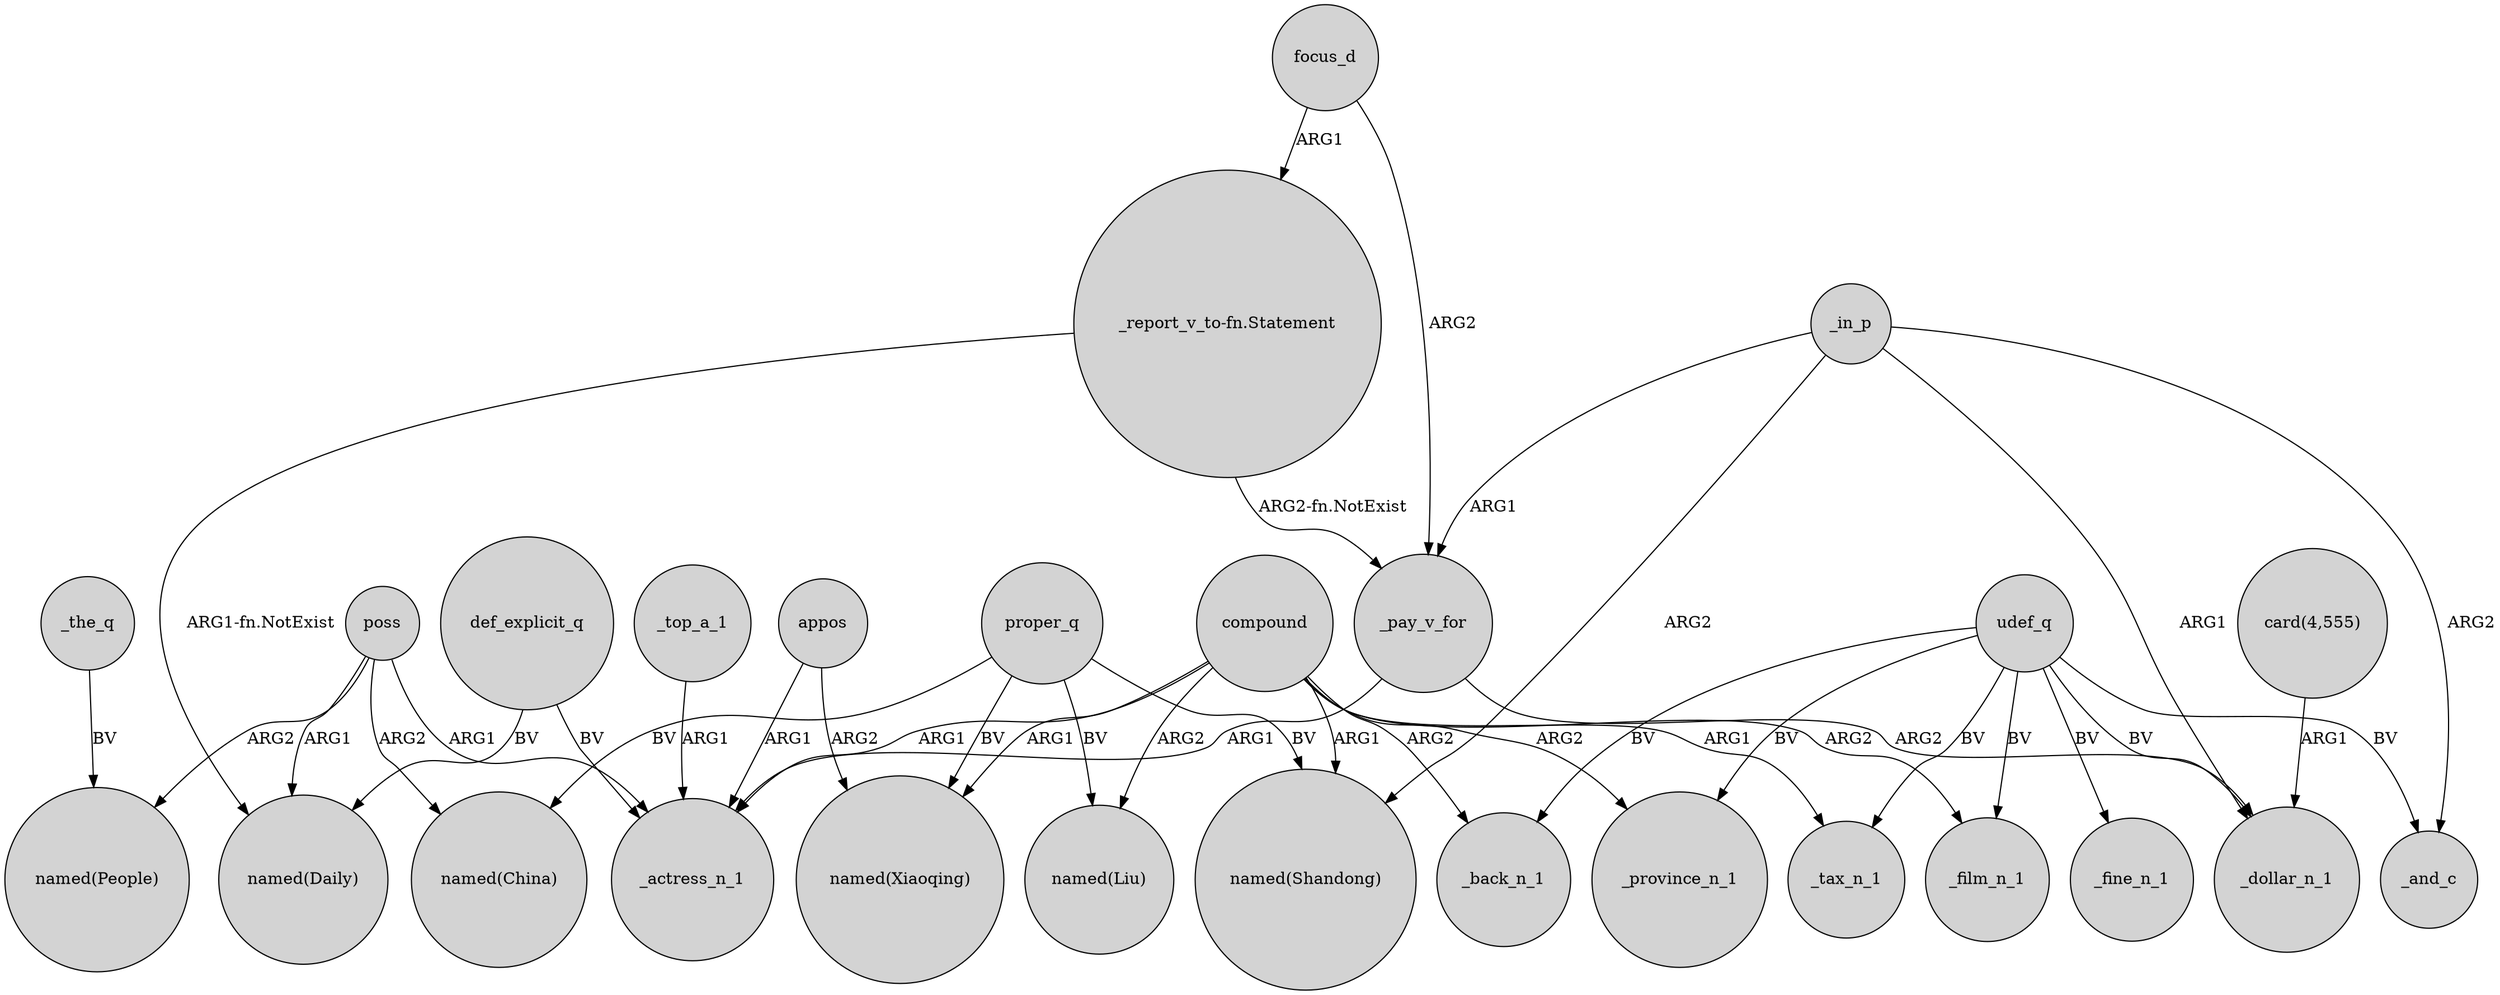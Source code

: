 digraph {
	node [shape=circle style=filled]
	proper_q -> "named(Shandong)" [label=BV]
	poss -> _actress_n_1 [label=ARG1]
	focus_d -> "_report_v_to-fn.Statement" [label=ARG1]
	poss -> "named(Daily)" [label=ARG1]
	udef_q -> _back_n_1 [label=BV]
	_in_p -> "named(Shandong)" [label=ARG2]
	compound -> "named(Shandong)" [label=ARG1]
	def_explicit_q -> _actress_n_1 [label=BV]
	"_report_v_to-fn.Statement" -> _pay_v_for [label="ARG2-fn.NotExist"]
	"_report_v_to-fn.Statement" -> "named(Daily)" [label="ARG1-fn.NotExist"]
	proper_q -> "named(Xiaoqing)" [label=BV]
	compound -> _actress_n_1 [label=ARG1]
	_pay_v_for -> _actress_n_1 [label=ARG1]
	compound -> _tax_n_1 [label=ARG1]
	_pay_v_for -> _dollar_n_1 [label=ARG2]
	compound -> "named(Xiaoqing)" [label=ARG1]
	poss -> "named(China)" [label=ARG2]
	"card(4,555)" -> _dollar_n_1 [label=ARG1]
	compound -> _province_n_1 [label=ARG2]
	udef_q -> _tax_n_1 [label=BV]
	compound -> "named(Liu)" [label=ARG2]
	def_explicit_q -> "named(Daily)" [label=BV]
	udef_q -> _province_n_1 [label=BV]
	_top_a_1 -> _actress_n_1 [label=ARG1]
	udef_q -> _film_n_1 [label=BV]
	compound -> _back_n_1 [label=ARG2]
	appos -> _actress_n_1 [label=ARG1]
	udef_q -> _fine_n_1 [label=BV]
	proper_q -> "named(China)" [label=BV]
	poss -> "named(People)" [label=ARG2]
	compound -> _film_n_1 [label=ARG2]
	_in_p -> _dollar_n_1 [label=ARG1]
	appos -> "named(Xiaoqing)" [label=ARG2]
	proper_q -> "named(Liu)" [label=BV]
	focus_d -> _pay_v_for [label=ARG2]
	udef_q -> _and_c [label=BV]
	_in_p -> _and_c [label=ARG2]
	_the_q -> "named(People)" [label=BV]
	udef_q -> _dollar_n_1 [label=BV]
	_in_p -> _pay_v_for [label=ARG1]
}
